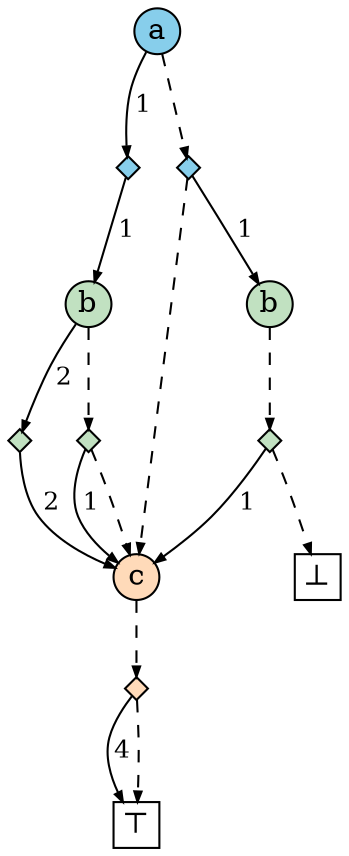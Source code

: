 
    digraph G {
       n219 [label="a", shape=circle, width=0.3, fixedsize=true, style=filled, fillcolor="skyblue"]
   n220 [label="", shape=diamond, width=0.15, height=0.15, style=filled, fillcolor="skyblue"]
   n219 -> n220 [arrowhead=normal, label=" 1 ", labelangle=-30, fontsize=12, arrowsize=0.5, color="#555", fontcolor="black"]
   n220 -> n221 [arrowhead=normal, label=" 1 ", labelangle=-30, fontsize=12, arrowsize=0.5, color="#555", fontcolor="black"]
   n221 [label="b", shape=circle, width=0.3, fixedsize=true, style=filled, fillcolor="#C1E1C1"]
   n222 [label="", shape=diamond, width=0.15, height=0.15, style=filled, fillcolor="#C1E1C1"]
   n221 -> n222 [arrowhead=normal, label=" 2 ", labelangle=-30, fontsize=12, arrowsize=0.5, color="#555", fontcolor="black"]
   n222 -> n223 [arrowhead=normal, label=" 2 ", labelangle=-30, fontsize=12, arrowsize=0.5, color="#555", fontcolor="black"]
   n223 [label="c", shape=circle, width=0.3, fixedsize=true, style=filled, fillcolor="peachpuff"]
   n224 [label="", shape=diamond, width=0.15, height=0.15, style=filled, fillcolor="peachpuff"]
   n223 -> n224 [arrowhead=normal, arrowsize=0.5, style=dashed, color="#555"]
   n224 -> n225 [arrowhead=normal, label=" 4 ", labelangle=-30, fontsize=12, arrowsize=0.5, color="#555", fontcolor="black"]
   n225 [label="⊤", shape=box, width=0.3, height=0.3, fixedsize=true]
   n224 -> n225 [arrowhead=normal, arrowsize=0.5, style=dashed, color="#555"]
   n226 [label="", shape=diamond, width=0.15, height=0.15, style=filled, fillcolor="#C1E1C1"]
   n221 -> n226 [arrowhead=normal, arrowsize=0.5, style=dashed, color="#555"]
   n226 -> n223 [arrowhead=normal, label=" 1 ", labelangle=-30, fontsize=12, arrowsize=0.5, color="#555", fontcolor="black"]
   n226 -> n223 [arrowhead=normal, arrowsize=0.5, style=dashed, color="#555"]
   n227 [label="", shape=diamond, width=0.15, height=0.15, style=filled, fillcolor="skyblue"]
   n219 -> n227 [arrowhead=normal, arrowsize=0.5, style=dashed, color="#555"]
   n227 -> n228 [arrowhead=normal, label=" 1 ", labelangle=-30, fontsize=12, arrowsize=0.5, color="#555", fontcolor="black"]
   n228 [label="b", shape=circle, width=0.3, fixedsize=true, style=filled, fillcolor="#C1E1C1"]
   n229 [label="", shape=diamond, width=0.15, height=0.15, style=filled, fillcolor="#C1E1C1"]
   n228 -> n229 [arrowhead=normal, arrowsize=0.5, style=dashed, color="#555"]
   n229 -> n223 [arrowhead=normal, label=" 1 ", labelangle=-30, fontsize=12, arrowsize=0.5, color="#555", fontcolor="black"]
   n229 -> n230 [arrowhead=normal, arrowsize=0.5, style=dashed, color="#555"]
   n230 [label="⊥", shape=box, width=0.3, height=0.3, fixedsize=true]
   n227 -> n223 [arrowhead=normal, arrowsize=0.5, style=dashed, color="#555"]
   {rank=same; n224}
   {rank=same; n222; n226; n229}
   {rank=same; n219}
   {rank=same; n220; n227}
   {rank=same; n221; n228}
   {rank=same; n223}

    }
